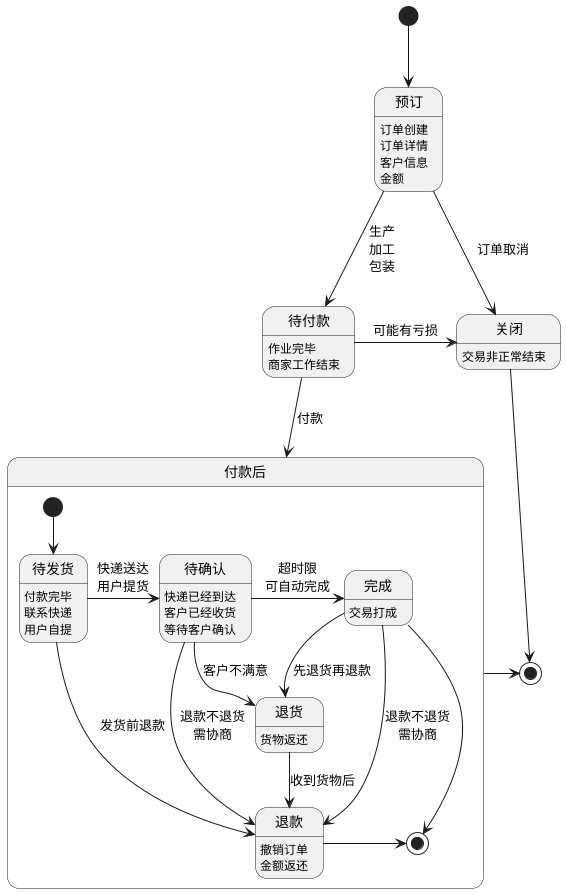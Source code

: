 @startuml 订单状态图
预订: 订单创建\n订单详情\n客户信息\n金额
待付款: 作业完毕\n商家工作结束
关闭: 交易非正常结束

[*] --> 预订

预订 --> 待付款: 生产\n加工\n包装
预订 --> 关闭: 订单取消

待付款 -> 关闭: 可能有亏损
待付款 --> 付款后: 付款

关闭 --> [*]

state 付款后 {
    待发货: 付款完毕\n联系快递\n用户自提
    待确认: 快递已经到达\n客户已经收货\n等待客户确认
    退货: 货物返还
    退款: 撤销订单\n金额返还
    完成: 交易打成

    [*] --> 待发货
    待发货 -> 待确认: 快递送达\n用户提货
    待发货 --> 退款: 发货前退款

    待确认 -> 完成: 超时限\n可自动完成
    待确认 --> 退货: 客户不满意
    待确认 --> 退款: 退款不退货\n需协商

    退货 --> 退款: 收到货物后
    退款 -> [*]

    完成 --> 退款: 退款不退货\n需协商
    完成 --> 退货: 先退货再退款
    完成 -> [*]
}
付款后 -> [*]
@enduml
